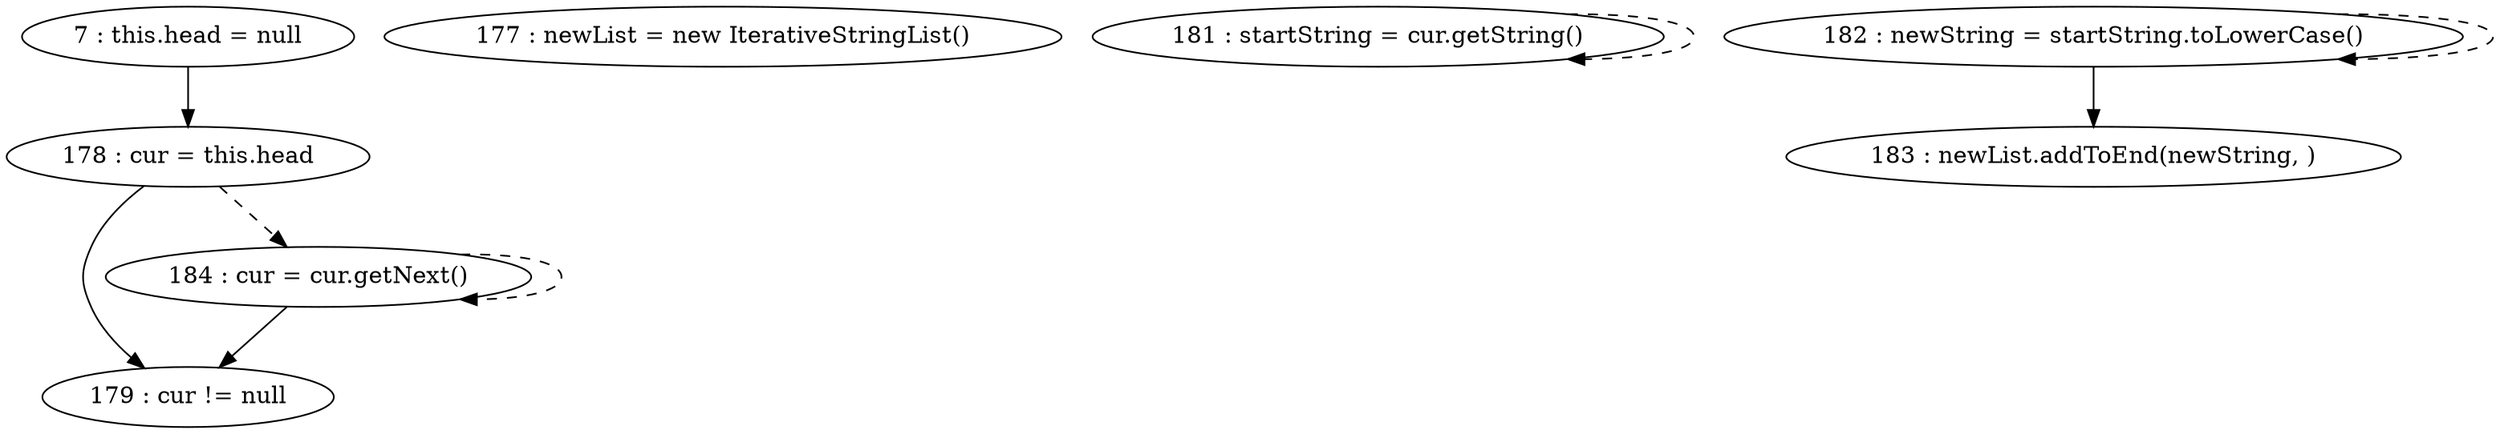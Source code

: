 digraph G {
"7 : this.head = null"
"7 : this.head = null" -> "178 : cur = this.head"
"177 : newList = new IterativeStringList()"
"178 : cur = this.head"
"178 : cur = this.head" -> "179 : cur != null"
"178 : cur = this.head" -> "184 : cur = cur.getNext()" [style=dashed]
"179 : cur != null"
"181 : startString = cur.getString()"
"181 : startString = cur.getString()" -> "181 : startString = cur.getString()" [style=dashed]
"182 : newString = startString.toLowerCase()"
"182 : newString = startString.toLowerCase()" -> "183 : newList.addToEnd(newString, )"
"182 : newString = startString.toLowerCase()" -> "182 : newString = startString.toLowerCase()" [style=dashed]
"183 : newList.addToEnd(newString, )"
"184 : cur = cur.getNext()"
"184 : cur = cur.getNext()" -> "179 : cur != null"
"184 : cur = cur.getNext()" -> "184 : cur = cur.getNext()" [style=dashed]
"179 : cur != null"
}